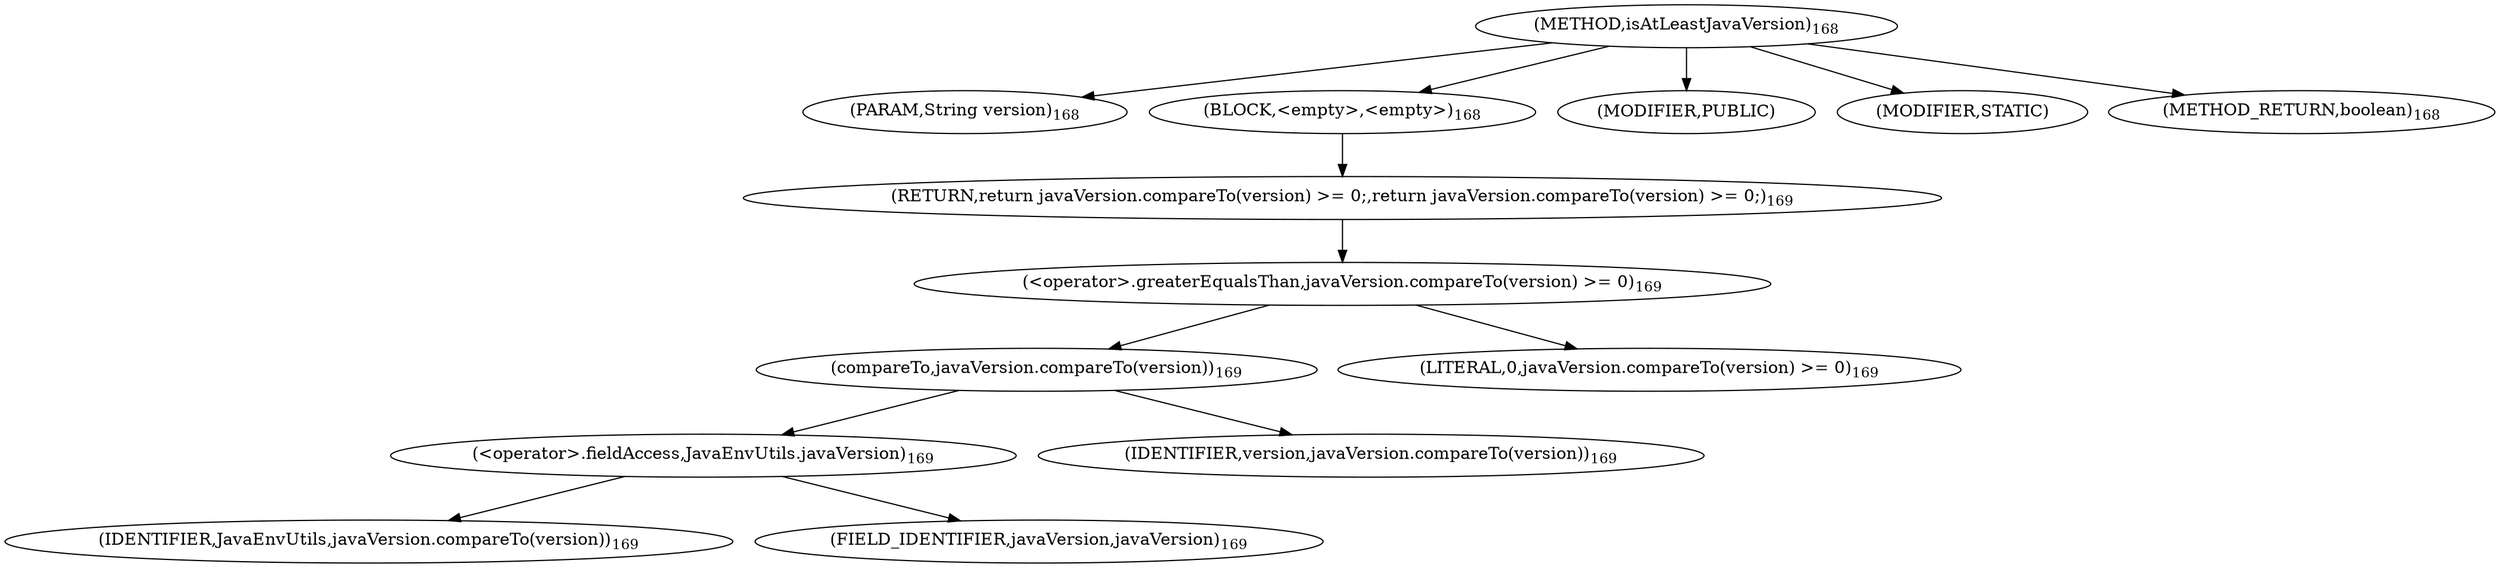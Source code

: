 digraph "isAtLeastJavaVersion" {  
"107" [label = <(METHOD,isAtLeastJavaVersion)<SUB>168</SUB>> ]
"108" [label = <(PARAM,String version)<SUB>168</SUB>> ]
"109" [label = <(BLOCK,&lt;empty&gt;,&lt;empty&gt;)<SUB>168</SUB>> ]
"110" [label = <(RETURN,return javaVersion.compareTo(version) &gt;= 0;,return javaVersion.compareTo(version) &gt;= 0;)<SUB>169</SUB>> ]
"111" [label = <(&lt;operator&gt;.greaterEqualsThan,javaVersion.compareTo(version) &gt;= 0)<SUB>169</SUB>> ]
"112" [label = <(compareTo,javaVersion.compareTo(version))<SUB>169</SUB>> ]
"113" [label = <(&lt;operator&gt;.fieldAccess,JavaEnvUtils.javaVersion)<SUB>169</SUB>> ]
"114" [label = <(IDENTIFIER,JavaEnvUtils,javaVersion.compareTo(version))<SUB>169</SUB>> ]
"115" [label = <(FIELD_IDENTIFIER,javaVersion,javaVersion)<SUB>169</SUB>> ]
"116" [label = <(IDENTIFIER,version,javaVersion.compareTo(version))<SUB>169</SUB>> ]
"117" [label = <(LITERAL,0,javaVersion.compareTo(version) &gt;= 0)<SUB>169</SUB>> ]
"118" [label = <(MODIFIER,PUBLIC)> ]
"119" [label = <(MODIFIER,STATIC)> ]
"120" [label = <(METHOD_RETURN,boolean)<SUB>168</SUB>> ]
  "107" -> "108" 
  "107" -> "109" 
  "107" -> "118" 
  "107" -> "119" 
  "107" -> "120" 
  "109" -> "110" 
  "110" -> "111" 
  "111" -> "112" 
  "111" -> "117" 
  "112" -> "113" 
  "112" -> "116" 
  "113" -> "114" 
  "113" -> "115" 
}
